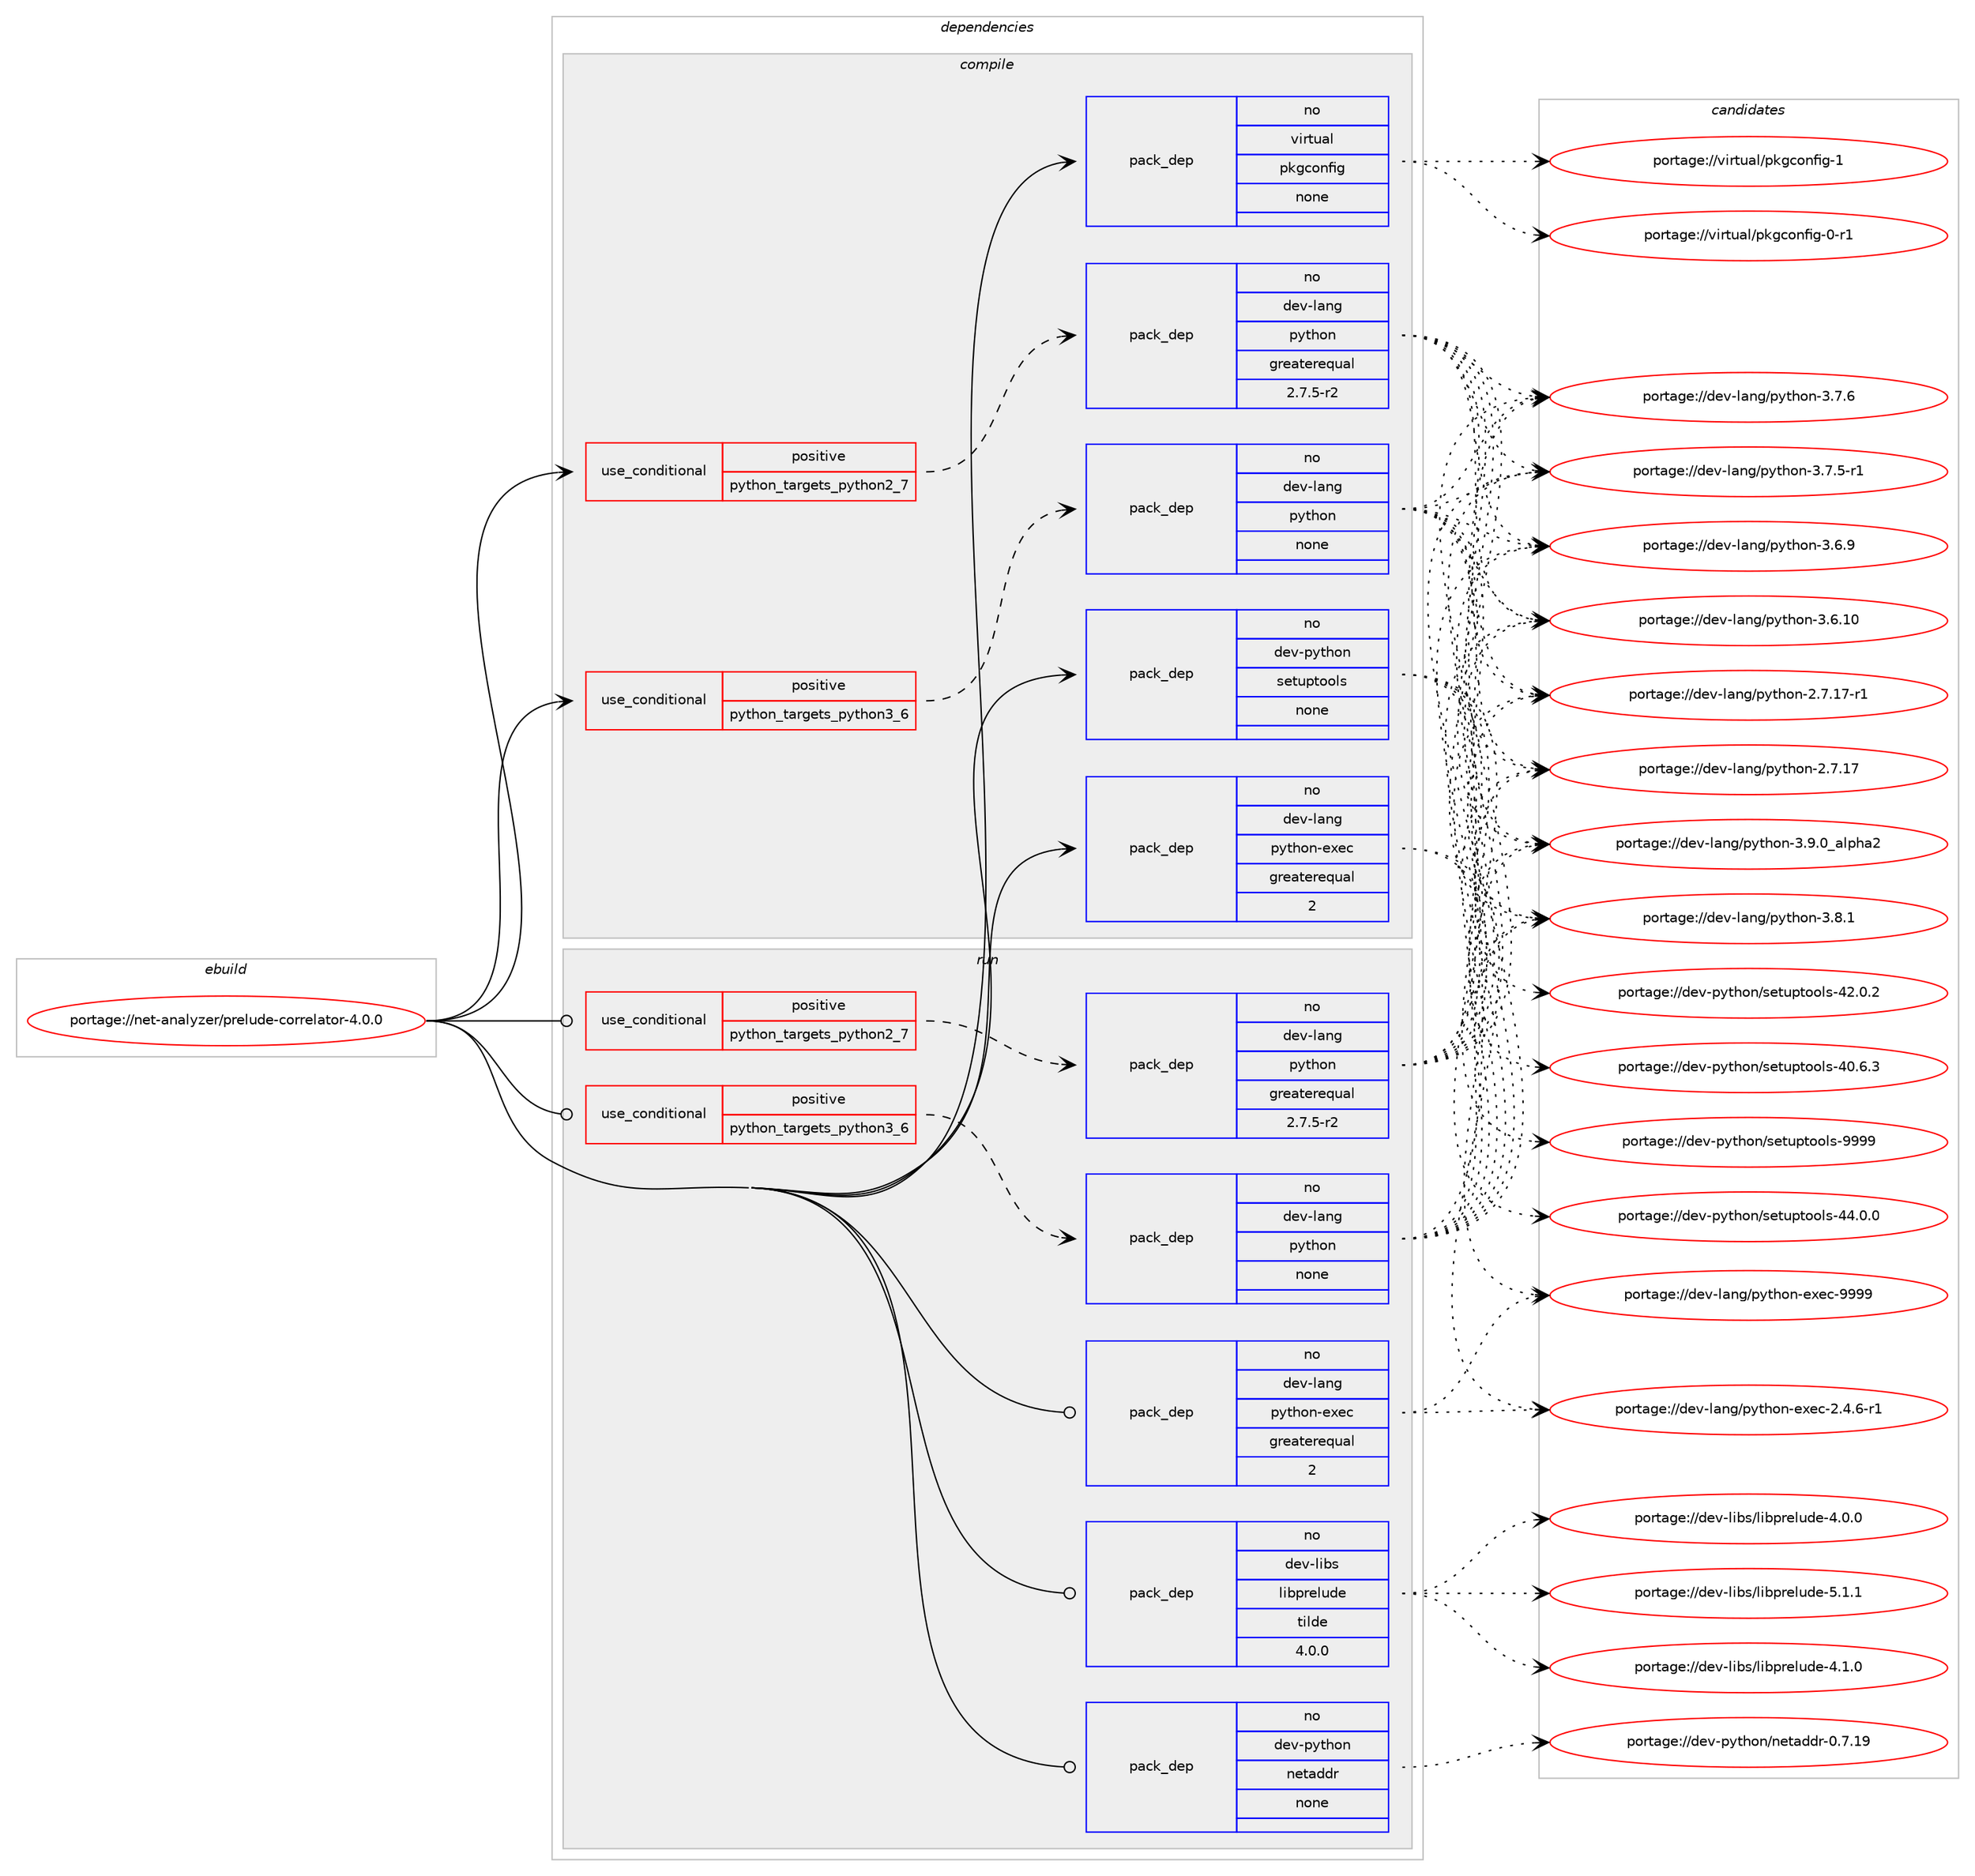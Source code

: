 digraph prolog {

# *************
# Graph options
# *************

newrank=true;
concentrate=true;
compound=true;
graph [rankdir=LR,fontname=Helvetica,fontsize=10,ranksep=1.5];#, ranksep=2.5, nodesep=0.2];
edge  [arrowhead=vee];
node  [fontname=Helvetica,fontsize=10];

# **********
# The ebuild
# **********

subgraph cluster_leftcol {
color=gray;
rank=same;
label=<<i>ebuild</i>>;
id [label="portage://net-analyzer/prelude-correlator-4.0.0", color=red, width=4, href="../net-analyzer/prelude-correlator-4.0.0.svg"];
}

# ****************
# The dependencies
# ****************

subgraph cluster_midcol {
color=gray;
label=<<i>dependencies</i>>;
subgraph cluster_compile {
fillcolor="#eeeeee";
style=filled;
label=<<i>compile</i>>;
subgraph cond35827 {
dependency165793 [label=<<TABLE BORDER="0" CELLBORDER="1" CELLSPACING="0" CELLPADDING="4"><TR><TD ROWSPAN="3" CELLPADDING="10">use_conditional</TD></TR><TR><TD>positive</TD></TR><TR><TD>python_targets_python2_7</TD></TR></TABLE>>, shape=none, color=red];
subgraph pack127323 {
dependency165794 [label=<<TABLE BORDER="0" CELLBORDER="1" CELLSPACING="0" CELLPADDING="4" WIDTH="220"><TR><TD ROWSPAN="6" CELLPADDING="30">pack_dep</TD></TR><TR><TD WIDTH="110">no</TD></TR><TR><TD>dev-lang</TD></TR><TR><TD>python</TD></TR><TR><TD>greaterequal</TD></TR><TR><TD>2.7.5-r2</TD></TR></TABLE>>, shape=none, color=blue];
}
dependency165793:e -> dependency165794:w [weight=20,style="dashed",arrowhead="vee"];
}
id:e -> dependency165793:w [weight=20,style="solid",arrowhead="vee"];
subgraph cond35828 {
dependency165795 [label=<<TABLE BORDER="0" CELLBORDER="1" CELLSPACING="0" CELLPADDING="4"><TR><TD ROWSPAN="3" CELLPADDING="10">use_conditional</TD></TR><TR><TD>positive</TD></TR><TR><TD>python_targets_python3_6</TD></TR></TABLE>>, shape=none, color=red];
subgraph pack127324 {
dependency165796 [label=<<TABLE BORDER="0" CELLBORDER="1" CELLSPACING="0" CELLPADDING="4" WIDTH="220"><TR><TD ROWSPAN="6" CELLPADDING="30">pack_dep</TD></TR><TR><TD WIDTH="110">no</TD></TR><TR><TD>dev-lang</TD></TR><TR><TD>python</TD></TR><TR><TD>none</TD></TR><TR><TD></TD></TR></TABLE>>, shape=none, color=blue];
}
dependency165795:e -> dependency165796:w [weight=20,style="dashed",arrowhead="vee"];
}
id:e -> dependency165795:w [weight=20,style="solid",arrowhead="vee"];
subgraph pack127325 {
dependency165797 [label=<<TABLE BORDER="0" CELLBORDER="1" CELLSPACING="0" CELLPADDING="4" WIDTH="220"><TR><TD ROWSPAN="6" CELLPADDING="30">pack_dep</TD></TR><TR><TD WIDTH="110">no</TD></TR><TR><TD>dev-lang</TD></TR><TR><TD>python-exec</TD></TR><TR><TD>greaterequal</TD></TR><TR><TD>2</TD></TR></TABLE>>, shape=none, color=blue];
}
id:e -> dependency165797:w [weight=20,style="solid",arrowhead="vee"];
subgraph pack127326 {
dependency165798 [label=<<TABLE BORDER="0" CELLBORDER="1" CELLSPACING="0" CELLPADDING="4" WIDTH="220"><TR><TD ROWSPAN="6" CELLPADDING="30">pack_dep</TD></TR><TR><TD WIDTH="110">no</TD></TR><TR><TD>dev-python</TD></TR><TR><TD>setuptools</TD></TR><TR><TD>none</TD></TR><TR><TD></TD></TR></TABLE>>, shape=none, color=blue];
}
id:e -> dependency165798:w [weight=20,style="solid",arrowhead="vee"];
subgraph pack127327 {
dependency165799 [label=<<TABLE BORDER="0" CELLBORDER="1" CELLSPACING="0" CELLPADDING="4" WIDTH="220"><TR><TD ROWSPAN="6" CELLPADDING="30">pack_dep</TD></TR><TR><TD WIDTH="110">no</TD></TR><TR><TD>virtual</TD></TR><TR><TD>pkgconfig</TD></TR><TR><TD>none</TD></TR><TR><TD></TD></TR></TABLE>>, shape=none, color=blue];
}
id:e -> dependency165799:w [weight=20,style="solid",arrowhead="vee"];
}
subgraph cluster_compileandrun {
fillcolor="#eeeeee";
style=filled;
label=<<i>compile and run</i>>;
}
subgraph cluster_run {
fillcolor="#eeeeee";
style=filled;
label=<<i>run</i>>;
subgraph cond35829 {
dependency165800 [label=<<TABLE BORDER="0" CELLBORDER="1" CELLSPACING="0" CELLPADDING="4"><TR><TD ROWSPAN="3" CELLPADDING="10">use_conditional</TD></TR><TR><TD>positive</TD></TR><TR><TD>python_targets_python2_7</TD></TR></TABLE>>, shape=none, color=red];
subgraph pack127328 {
dependency165801 [label=<<TABLE BORDER="0" CELLBORDER="1" CELLSPACING="0" CELLPADDING="4" WIDTH="220"><TR><TD ROWSPAN="6" CELLPADDING="30">pack_dep</TD></TR><TR><TD WIDTH="110">no</TD></TR><TR><TD>dev-lang</TD></TR><TR><TD>python</TD></TR><TR><TD>greaterequal</TD></TR><TR><TD>2.7.5-r2</TD></TR></TABLE>>, shape=none, color=blue];
}
dependency165800:e -> dependency165801:w [weight=20,style="dashed",arrowhead="vee"];
}
id:e -> dependency165800:w [weight=20,style="solid",arrowhead="odot"];
subgraph cond35830 {
dependency165802 [label=<<TABLE BORDER="0" CELLBORDER="1" CELLSPACING="0" CELLPADDING="4"><TR><TD ROWSPAN="3" CELLPADDING="10">use_conditional</TD></TR><TR><TD>positive</TD></TR><TR><TD>python_targets_python3_6</TD></TR></TABLE>>, shape=none, color=red];
subgraph pack127329 {
dependency165803 [label=<<TABLE BORDER="0" CELLBORDER="1" CELLSPACING="0" CELLPADDING="4" WIDTH="220"><TR><TD ROWSPAN="6" CELLPADDING="30">pack_dep</TD></TR><TR><TD WIDTH="110">no</TD></TR><TR><TD>dev-lang</TD></TR><TR><TD>python</TD></TR><TR><TD>none</TD></TR><TR><TD></TD></TR></TABLE>>, shape=none, color=blue];
}
dependency165802:e -> dependency165803:w [weight=20,style="dashed",arrowhead="vee"];
}
id:e -> dependency165802:w [weight=20,style="solid",arrowhead="odot"];
subgraph pack127330 {
dependency165804 [label=<<TABLE BORDER="0" CELLBORDER="1" CELLSPACING="0" CELLPADDING="4" WIDTH="220"><TR><TD ROWSPAN="6" CELLPADDING="30">pack_dep</TD></TR><TR><TD WIDTH="110">no</TD></TR><TR><TD>dev-lang</TD></TR><TR><TD>python-exec</TD></TR><TR><TD>greaterequal</TD></TR><TR><TD>2</TD></TR></TABLE>>, shape=none, color=blue];
}
id:e -> dependency165804:w [weight=20,style="solid",arrowhead="odot"];
subgraph pack127331 {
dependency165805 [label=<<TABLE BORDER="0" CELLBORDER="1" CELLSPACING="0" CELLPADDING="4" WIDTH="220"><TR><TD ROWSPAN="6" CELLPADDING="30">pack_dep</TD></TR><TR><TD WIDTH="110">no</TD></TR><TR><TD>dev-libs</TD></TR><TR><TD>libprelude</TD></TR><TR><TD>tilde</TD></TR><TR><TD>4.0.0</TD></TR></TABLE>>, shape=none, color=blue];
}
id:e -> dependency165805:w [weight=20,style="solid",arrowhead="odot"];
subgraph pack127332 {
dependency165806 [label=<<TABLE BORDER="0" CELLBORDER="1" CELLSPACING="0" CELLPADDING="4" WIDTH="220"><TR><TD ROWSPAN="6" CELLPADDING="30">pack_dep</TD></TR><TR><TD WIDTH="110">no</TD></TR><TR><TD>dev-python</TD></TR><TR><TD>netaddr</TD></TR><TR><TD>none</TD></TR><TR><TD></TD></TR></TABLE>>, shape=none, color=blue];
}
id:e -> dependency165806:w [weight=20,style="solid",arrowhead="odot"];
}
}

# **************
# The candidates
# **************

subgraph cluster_choices {
rank=same;
color=gray;
label=<<i>candidates</i>>;

subgraph choice127323 {
color=black;
nodesep=1;
choice10010111845108971101034711212111610411111045514657464895971081121049750 [label="portage://dev-lang/python-3.9.0_alpha2", color=red, width=4,href="../dev-lang/python-3.9.0_alpha2.svg"];
choice100101118451089711010347112121116104111110455146564649 [label="portage://dev-lang/python-3.8.1", color=red, width=4,href="../dev-lang/python-3.8.1.svg"];
choice100101118451089711010347112121116104111110455146554654 [label="portage://dev-lang/python-3.7.6", color=red, width=4,href="../dev-lang/python-3.7.6.svg"];
choice1001011184510897110103471121211161041111104551465546534511449 [label="portage://dev-lang/python-3.7.5-r1", color=red, width=4,href="../dev-lang/python-3.7.5-r1.svg"];
choice100101118451089711010347112121116104111110455146544657 [label="portage://dev-lang/python-3.6.9", color=red, width=4,href="../dev-lang/python-3.6.9.svg"];
choice10010111845108971101034711212111610411111045514654464948 [label="portage://dev-lang/python-3.6.10", color=red, width=4,href="../dev-lang/python-3.6.10.svg"];
choice100101118451089711010347112121116104111110455046554649554511449 [label="portage://dev-lang/python-2.7.17-r1", color=red, width=4,href="../dev-lang/python-2.7.17-r1.svg"];
choice10010111845108971101034711212111610411111045504655464955 [label="portage://dev-lang/python-2.7.17", color=red, width=4,href="../dev-lang/python-2.7.17.svg"];
dependency165794:e -> choice10010111845108971101034711212111610411111045514657464895971081121049750:w [style=dotted,weight="100"];
dependency165794:e -> choice100101118451089711010347112121116104111110455146564649:w [style=dotted,weight="100"];
dependency165794:e -> choice100101118451089711010347112121116104111110455146554654:w [style=dotted,weight="100"];
dependency165794:e -> choice1001011184510897110103471121211161041111104551465546534511449:w [style=dotted,weight="100"];
dependency165794:e -> choice100101118451089711010347112121116104111110455146544657:w [style=dotted,weight="100"];
dependency165794:e -> choice10010111845108971101034711212111610411111045514654464948:w [style=dotted,weight="100"];
dependency165794:e -> choice100101118451089711010347112121116104111110455046554649554511449:w [style=dotted,weight="100"];
dependency165794:e -> choice10010111845108971101034711212111610411111045504655464955:w [style=dotted,weight="100"];
}
subgraph choice127324 {
color=black;
nodesep=1;
choice10010111845108971101034711212111610411111045514657464895971081121049750 [label="portage://dev-lang/python-3.9.0_alpha2", color=red, width=4,href="../dev-lang/python-3.9.0_alpha2.svg"];
choice100101118451089711010347112121116104111110455146564649 [label="portage://dev-lang/python-3.8.1", color=red, width=4,href="../dev-lang/python-3.8.1.svg"];
choice100101118451089711010347112121116104111110455146554654 [label="portage://dev-lang/python-3.7.6", color=red, width=4,href="../dev-lang/python-3.7.6.svg"];
choice1001011184510897110103471121211161041111104551465546534511449 [label="portage://dev-lang/python-3.7.5-r1", color=red, width=4,href="../dev-lang/python-3.7.5-r1.svg"];
choice100101118451089711010347112121116104111110455146544657 [label="portage://dev-lang/python-3.6.9", color=red, width=4,href="../dev-lang/python-3.6.9.svg"];
choice10010111845108971101034711212111610411111045514654464948 [label="portage://dev-lang/python-3.6.10", color=red, width=4,href="../dev-lang/python-3.6.10.svg"];
choice100101118451089711010347112121116104111110455046554649554511449 [label="portage://dev-lang/python-2.7.17-r1", color=red, width=4,href="../dev-lang/python-2.7.17-r1.svg"];
choice10010111845108971101034711212111610411111045504655464955 [label="portage://dev-lang/python-2.7.17", color=red, width=4,href="../dev-lang/python-2.7.17.svg"];
dependency165796:e -> choice10010111845108971101034711212111610411111045514657464895971081121049750:w [style=dotted,weight="100"];
dependency165796:e -> choice100101118451089711010347112121116104111110455146564649:w [style=dotted,weight="100"];
dependency165796:e -> choice100101118451089711010347112121116104111110455146554654:w [style=dotted,weight="100"];
dependency165796:e -> choice1001011184510897110103471121211161041111104551465546534511449:w [style=dotted,weight="100"];
dependency165796:e -> choice100101118451089711010347112121116104111110455146544657:w [style=dotted,weight="100"];
dependency165796:e -> choice10010111845108971101034711212111610411111045514654464948:w [style=dotted,weight="100"];
dependency165796:e -> choice100101118451089711010347112121116104111110455046554649554511449:w [style=dotted,weight="100"];
dependency165796:e -> choice10010111845108971101034711212111610411111045504655464955:w [style=dotted,weight="100"];
}
subgraph choice127325 {
color=black;
nodesep=1;
choice10010111845108971101034711212111610411111045101120101994557575757 [label="portage://dev-lang/python-exec-9999", color=red, width=4,href="../dev-lang/python-exec-9999.svg"];
choice10010111845108971101034711212111610411111045101120101994550465246544511449 [label="portage://dev-lang/python-exec-2.4.6-r1", color=red, width=4,href="../dev-lang/python-exec-2.4.6-r1.svg"];
dependency165797:e -> choice10010111845108971101034711212111610411111045101120101994557575757:w [style=dotted,weight="100"];
dependency165797:e -> choice10010111845108971101034711212111610411111045101120101994550465246544511449:w [style=dotted,weight="100"];
}
subgraph choice127326 {
color=black;
nodesep=1;
choice10010111845112121116104111110471151011161171121161111111081154557575757 [label="portage://dev-python/setuptools-9999", color=red, width=4,href="../dev-python/setuptools-9999.svg"];
choice100101118451121211161041111104711510111611711211611111110811545525246484648 [label="portage://dev-python/setuptools-44.0.0", color=red, width=4,href="../dev-python/setuptools-44.0.0.svg"];
choice100101118451121211161041111104711510111611711211611111110811545525046484650 [label="portage://dev-python/setuptools-42.0.2", color=red, width=4,href="../dev-python/setuptools-42.0.2.svg"];
choice100101118451121211161041111104711510111611711211611111110811545524846544651 [label="portage://dev-python/setuptools-40.6.3", color=red, width=4,href="../dev-python/setuptools-40.6.3.svg"];
dependency165798:e -> choice10010111845112121116104111110471151011161171121161111111081154557575757:w [style=dotted,weight="100"];
dependency165798:e -> choice100101118451121211161041111104711510111611711211611111110811545525246484648:w [style=dotted,weight="100"];
dependency165798:e -> choice100101118451121211161041111104711510111611711211611111110811545525046484650:w [style=dotted,weight="100"];
dependency165798:e -> choice100101118451121211161041111104711510111611711211611111110811545524846544651:w [style=dotted,weight="100"];
}
subgraph choice127327 {
color=black;
nodesep=1;
choice1181051141161179710847112107103991111101021051034549 [label="portage://virtual/pkgconfig-1", color=red, width=4,href="../virtual/pkgconfig-1.svg"];
choice11810511411611797108471121071039911111010210510345484511449 [label="portage://virtual/pkgconfig-0-r1", color=red, width=4,href="../virtual/pkgconfig-0-r1.svg"];
dependency165799:e -> choice1181051141161179710847112107103991111101021051034549:w [style=dotted,weight="100"];
dependency165799:e -> choice11810511411611797108471121071039911111010210510345484511449:w [style=dotted,weight="100"];
}
subgraph choice127328 {
color=black;
nodesep=1;
choice10010111845108971101034711212111610411111045514657464895971081121049750 [label="portage://dev-lang/python-3.9.0_alpha2", color=red, width=4,href="../dev-lang/python-3.9.0_alpha2.svg"];
choice100101118451089711010347112121116104111110455146564649 [label="portage://dev-lang/python-3.8.1", color=red, width=4,href="../dev-lang/python-3.8.1.svg"];
choice100101118451089711010347112121116104111110455146554654 [label="portage://dev-lang/python-3.7.6", color=red, width=4,href="../dev-lang/python-3.7.6.svg"];
choice1001011184510897110103471121211161041111104551465546534511449 [label="portage://dev-lang/python-3.7.5-r1", color=red, width=4,href="../dev-lang/python-3.7.5-r1.svg"];
choice100101118451089711010347112121116104111110455146544657 [label="portage://dev-lang/python-3.6.9", color=red, width=4,href="../dev-lang/python-3.6.9.svg"];
choice10010111845108971101034711212111610411111045514654464948 [label="portage://dev-lang/python-3.6.10", color=red, width=4,href="../dev-lang/python-3.6.10.svg"];
choice100101118451089711010347112121116104111110455046554649554511449 [label="portage://dev-lang/python-2.7.17-r1", color=red, width=4,href="../dev-lang/python-2.7.17-r1.svg"];
choice10010111845108971101034711212111610411111045504655464955 [label="portage://dev-lang/python-2.7.17", color=red, width=4,href="../dev-lang/python-2.7.17.svg"];
dependency165801:e -> choice10010111845108971101034711212111610411111045514657464895971081121049750:w [style=dotted,weight="100"];
dependency165801:e -> choice100101118451089711010347112121116104111110455146564649:w [style=dotted,weight="100"];
dependency165801:e -> choice100101118451089711010347112121116104111110455146554654:w [style=dotted,weight="100"];
dependency165801:e -> choice1001011184510897110103471121211161041111104551465546534511449:w [style=dotted,weight="100"];
dependency165801:e -> choice100101118451089711010347112121116104111110455146544657:w [style=dotted,weight="100"];
dependency165801:e -> choice10010111845108971101034711212111610411111045514654464948:w [style=dotted,weight="100"];
dependency165801:e -> choice100101118451089711010347112121116104111110455046554649554511449:w [style=dotted,weight="100"];
dependency165801:e -> choice10010111845108971101034711212111610411111045504655464955:w [style=dotted,weight="100"];
}
subgraph choice127329 {
color=black;
nodesep=1;
choice10010111845108971101034711212111610411111045514657464895971081121049750 [label="portage://dev-lang/python-3.9.0_alpha2", color=red, width=4,href="../dev-lang/python-3.9.0_alpha2.svg"];
choice100101118451089711010347112121116104111110455146564649 [label="portage://dev-lang/python-3.8.1", color=red, width=4,href="../dev-lang/python-3.8.1.svg"];
choice100101118451089711010347112121116104111110455146554654 [label="portage://dev-lang/python-3.7.6", color=red, width=4,href="../dev-lang/python-3.7.6.svg"];
choice1001011184510897110103471121211161041111104551465546534511449 [label="portage://dev-lang/python-3.7.5-r1", color=red, width=4,href="../dev-lang/python-3.7.5-r1.svg"];
choice100101118451089711010347112121116104111110455146544657 [label="portage://dev-lang/python-3.6.9", color=red, width=4,href="../dev-lang/python-3.6.9.svg"];
choice10010111845108971101034711212111610411111045514654464948 [label="portage://dev-lang/python-3.6.10", color=red, width=4,href="../dev-lang/python-3.6.10.svg"];
choice100101118451089711010347112121116104111110455046554649554511449 [label="portage://dev-lang/python-2.7.17-r1", color=red, width=4,href="../dev-lang/python-2.7.17-r1.svg"];
choice10010111845108971101034711212111610411111045504655464955 [label="portage://dev-lang/python-2.7.17", color=red, width=4,href="../dev-lang/python-2.7.17.svg"];
dependency165803:e -> choice10010111845108971101034711212111610411111045514657464895971081121049750:w [style=dotted,weight="100"];
dependency165803:e -> choice100101118451089711010347112121116104111110455146564649:w [style=dotted,weight="100"];
dependency165803:e -> choice100101118451089711010347112121116104111110455146554654:w [style=dotted,weight="100"];
dependency165803:e -> choice1001011184510897110103471121211161041111104551465546534511449:w [style=dotted,weight="100"];
dependency165803:e -> choice100101118451089711010347112121116104111110455146544657:w [style=dotted,weight="100"];
dependency165803:e -> choice10010111845108971101034711212111610411111045514654464948:w [style=dotted,weight="100"];
dependency165803:e -> choice100101118451089711010347112121116104111110455046554649554511449:w [style=dotted,weight="100"];
dependency165803:e -> choice10010111845108971101034711212111610411111045504655464955:w [style=dotted,weight="100"];
}
subgraph choice127330 {
color=black;
nodesep=1;
choice10010111845108971101034711212111610411111045101120101994557575757 [label="portage://dev-lang/python-exec-9999", color=red, width=4,href="../dev-lang/python-exec-9999.svg"];
choice10010111845108971101034711212111610411111045101120101994550465246544511449 [label="portage://dev-lang/python-exec-2.4.6-r1", color=red, width=4,href="../dev-lang/python-exec-2.4.6-r1.svg"];
dependency165804:e -> choice10010111845108971101034711212111610411111045101120101994557575757:w [style=dotted,weight="100"];
dependency165804:e -> choice10010111845108971101034711212111610411111045101120101994550465246544511449:w [style=dotted,weight="100"];
}
subgraph choice127331 {
color=black;
nodesep=1;
choice10010111845108105981154710810598112114101108117100101455346494649 [label="portage://dev-libs/libprelude-5.1.1", color=red, width=4,href="../dev-libs/libprelude-5.1.1.svg"];
choice10010111845108105981154710810598112114101108117100101455246494648 [label="portage://dev-libs/libprelude-4.1.0", color=red, width=4,href="../dev-libs/libprelude-4.1.0.svg"];
choice10010111845108105981154710810598112114101108117100101455246484648 [label="portage://dev-libs/libprelude-4.0.0", color=red, width=4,href="../dev-libs/libprelude-4.0.0.svg"];
dependency165805:e -> choice10010111845108105981154710810598112114101108117100101455346494649:w [style=dotted,weight="100"];
dependency165805:e -> choice10010111845108105981154710810598112114101108117100101455246494648:w [style=dotted,weight="100"];
dependency165805:e -> choice10010111845108105981154710810598112114101108117100101455246484648:w [style=dotted,weight="100"];
}
subgraph choice127332 {
color=black;
nodesep=1;
choice10010111845112121116104111110471101011169710010011445484655464957 [label="portage://dev-python/netaddr-0.7.19", color=red, width=4,href="../dev-python/netaddr-0.7.19.svg"];
dependency165806:e -> choice10010111845112121116104111110471101011169710010011445484655464957:w [style=dotted,weight="100"];
}
}

}
